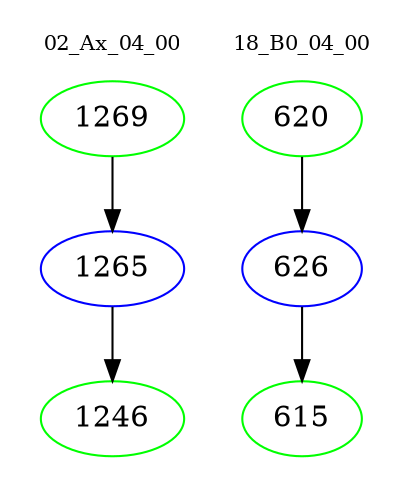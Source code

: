 digraph{
subgraph cluster_0 {
color = white
label = "02_Ax_04_00";
fontsize=10;
T0_1269 [label="1269", color="green"]
T0_1269 -> T0_1265 [color="black"]
T0_1265 [label="1265", color="blue"]
T0_1265 -> T0_1246 [color="black"]
T0_1246 [label="1246", color="green"]
}
subgraph cluster_1 {
color = white
label = "18_B0_04_00";
fontsize=10;
T1_620 [label="620", color="green"]
T1_620 -> T1_626 [color="black"]
T1_626 [label="626", color="blue"]
T1_626 -> T1_615 [color="black"]
T1_615 [label="615", color="green"]
}
}
